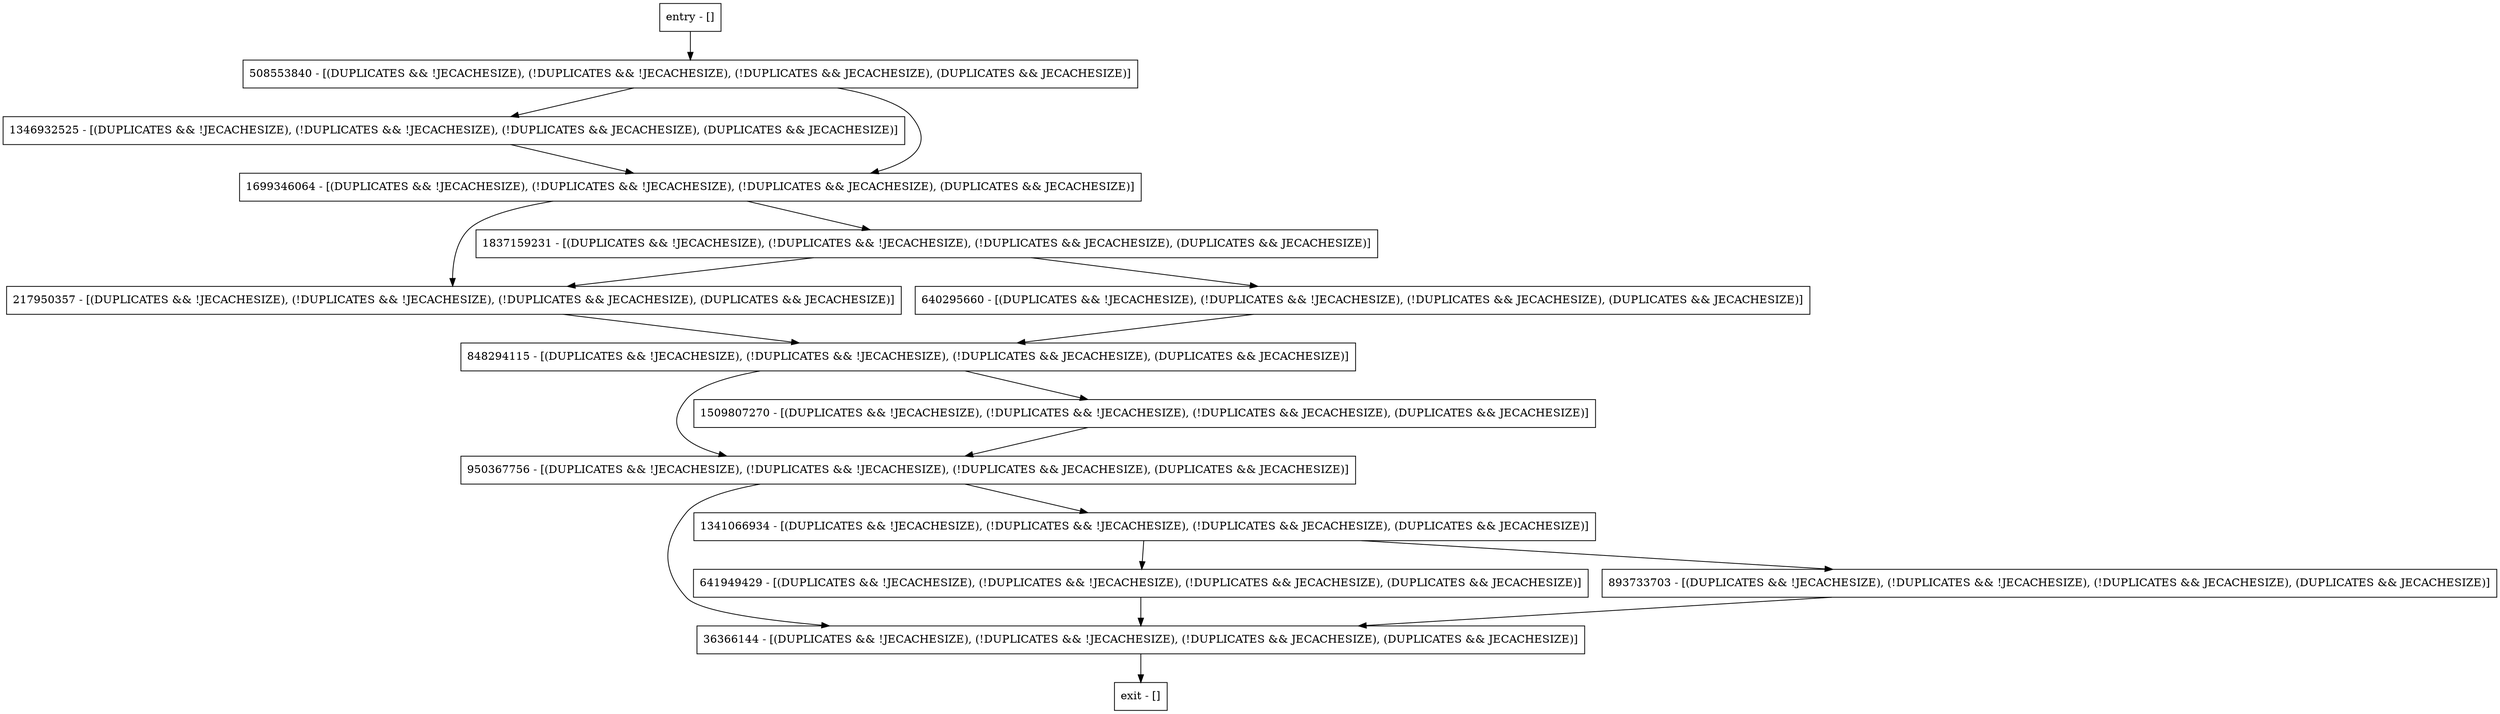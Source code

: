 digraph setConfigProperties {
node [shape=record];
848294115 [label="848294115 - [(DUPLICATES && !JECACHESIZE), (!DUPLICATES && !JECACHESIZE), (!DUPLICATES && JECACHESIZE), (DUPLICATES && JECACHESIZE)]"];
36366144 [label="36366144 - [(DUPLICATES && !JECACHESIZE), (!DUPLICATES && !JECACHESIZE), (!DUPLICATES && JECACHESIZE), (DUPLICATES && JECACHESIZE)]"];
641949429 [label="641949429 - [(DUPLICATES && !JECACHESIZE), (!DUPLICATES && !JECACHESIZE), (!DUPLICATES && JECACHESIZE), (DUPLICATES && JECACHESIZE)]"];
508553840 [label="508553840 - [(DUPLICATES && !JECACHESIZE), (!DUPLICATES && !JECACHESIZE), (!DUPLICATES && JECACHESIZE), (DUPLICATES && JECACHESIZE)]"];
217950357 [label="217950357 - [(DUPLICATES && !JECACHESIZE), (!DUPLICATES && !JECACHESIZE), (!DUPLICATES && JECACHESIZE), (DUPLICATES && JECACHESIZE)]"];
1346932525 [label="1346932525 - [(DUPLICATES && !JECACHESIZE), (!DUPLICATES && !JECACHESIZE), (!DUPLICATES && JECACHESIZE), (DUPLICATES && JECACHESIZE)]"];
893733703 [label="893733703 - [(DUPLICATES && !JECACHESIZE), (!DUPLICATES && !JECACHESIZE), (!DUPLICATES && JECACHESIZE), (DUPLICATES && JECACHESIZE)]"];
entry [label="entry - []"];
exit [label="exit - []"];
640295660 [label="640295660 - [(DUPLICATES && !JECACHESIZE), (!DUPLICATES && !JECACHESIZE), (!DUPLICATES && JECACHESIZE), (DUPLICATES && JECACHESIZE)]"];
1341066934 [label="1341066934 - [(DUPLICATES && !JECACHESIZE), (!DUPLICATES && !JECACHESIZE), (!DUPLICATES && JECACHESIZE), (DUPLICATES && JECACHESIZE)]"];
950367756 [label="950367756 - [(DUPLICATES && !JECACHESIZE), (!DUPLICATES && !JECACHESIZE), (!DUPLICATES && JECACHESIZE), (DUPLICATES && JECACHESIZE)]"];
1837159231 [label="1837159231 - [(DUPLICATES && !JECACHESIZE), (!DUPLICATES && !JECACHESIZE), (!DUPLICATES && JECACHESIZE), (DUPLICATES && JECACHESIZE)]"];
1509807270 [label="1509807270 - [(DUPLICATES && !JECACHESIZE), (!DUPLICATES && !JECACHESIZE), (!DUPLICATES && JECACHESIZE), (DUPLICATES && JECACHESIZE)]"];
1699346064 [label="1699346064 - [(DUPLICATES && !JECACHESIZE), (!DUPLICATES && !JECACHESIZE), (!DUPLICATES && JECACHESIZE), (DUPLICATES && JECACHESIZE)]"];
entry;
exit;
848294115 -> 950367756;
848294115 -> 1509807270;
36366144 -> exit;
641949429 -> 36366144;
508553840 -> 1346932525;
508553840 -> 1699346064;
217950357 -> 848294115;
1346932525 -> 1699346064;
893733703 -> 36366144;
entry -> 508553840;
640295660 -> 848294115;
1341066934 -> 641949429;
1341066934 -> 893733703;
950367756 -> 1341066934;
950367756 -> 36366144;
1837159231 -> 640295660;
1837159231 -> 217950357;
1509807270 -> 950367756;
1699346064 -> 1837159231;
1699346064 -> 217950357;
}

